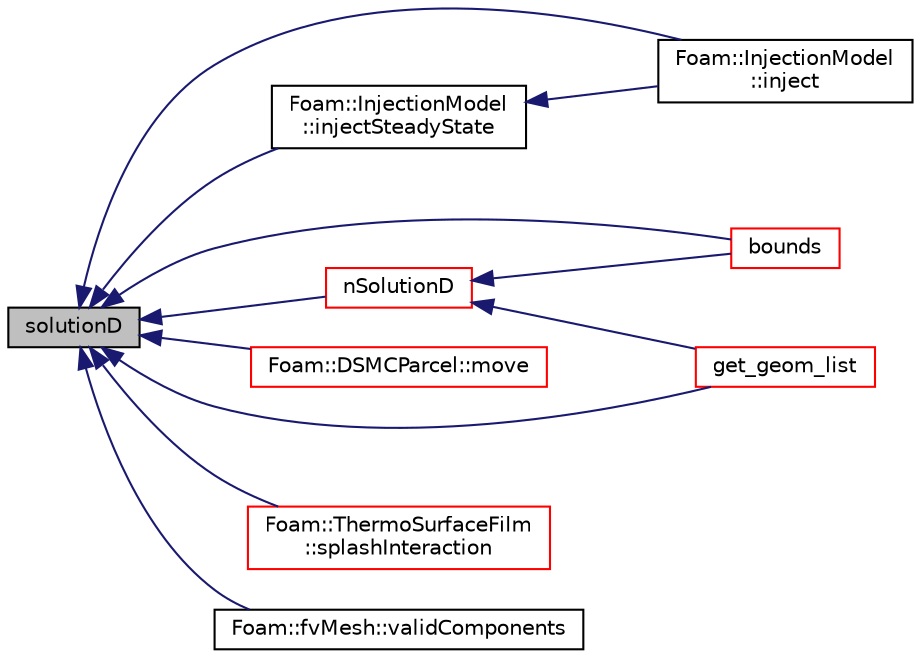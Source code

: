 digraph "solutionD"
{
  bgcolor="transparent";
  edge [fontname="Helvetica",fontsize="10",labelfontname="Helvetica",labelfontsize="10"];
  node [fontname="Helvetica",fontsize="10",shape=record];
  rankdir="LR";
  Node1 [label="solutionD",height=0.2,width=0.4,color="black", fillcolor="grey75", style="filled", fontcolor="black"];
  Node1 -> Node2 [dir="back",color="midnightblue",fontsize="10",style="solid",fontname="Helvetica"];
  Node2 [label="bounds",height=0.2,width=0.4,color="red",URL="$a01959.html#a7774f6a2399cc071ff06ba6bb6d38b26",tooltip="Return mesh bounding box. "];
  Node1 -> Node3 [dir="back",color="midnightblue",fontsize="10",style="solid",fontname="Helvetica"];
  Node3 [label="get_geom_list",height=0.2,width=0.4,color="red",URL="$a09700.html#a0bed30ccd3cd22e31f2d5064fb405dec"];
  Node1 -> Node4 [dir="back",color="midnightblue",fontsize="10",style="solid",fontname="Helvetica"];
  Node4 [label="Foam::InjectionModel\l::inject",height=0.2,width=0.4,color="black",URL="$a01120.html#ad56021712258ad92961ed1dcb0941870",tooltip="Main injection loop. "];
  Node1 -> Node5 [dir="back",color="midnightblue",fontsize="10",style="solid",fontname="Helvetica"];
  Node5 [label="Foam::InjectionModel\l::injectSteadyState",height=0.2,width=0.4,color="black",URL="$a01120.html#a9c90fd504e4159250942be6d20db9095",tooltip="Main injection loop - steady-state. "];
  Node5 -> Node4 [dir="back",color="midnightblue",fontsize="10",style="solid",fontname="Helvetica"];
  Node1 -> Node6 [dir="back",color="midnightblue",fontsize="10",style="solid",fontname="Helvetica"];
  Node6 [label="Foam::DSMCParcel::move",height=0.2,width=0.4,color="red",URL="$a00591.html#a11bc6dce932dcca261959dab510eca54",tooltip="Move the parcel. "];
  Node1 -> Node7 [dir="back",color="midnightblue",fontsize="10",style="solid",fontname="Helvetica"];
  Node7 [label="nSolutionD",height=0.2,width=0.4,color="red",URL="$a01959.html#a061a278c425f5eaa95a0a5ee973a332f",tooltip="Return the number of valid solved-for dimensions in the mesh. "];
  Node7 -> Node2 [dir="back",color="midnightblue",fontsize="10",style="solid",fontname="Helvetica"];
  Node7 -> Node3 [dir="back",color="midnightblue",fontsize="10",style="solid",fontname="Helvetica"];
  Node1 -> Node8 [dir="back",color="midnightblue",fontsize="10",style="solid",fontname="Helvetica"];
  Node8 [label="Foam::ThermoSurfaceFilm\l::splashInteraction",height=0.2,width=0.4,color="red",URL="$a02690.html#abd922aa271ed8fbecdc24d7c4c1aa8e0",tooltip="Bai parcel splash interaction model. "];
  Node1 -> Node9 [dir="back",color="midnightblue",fontsize="10",style="solid",fontname="Helvetica"];
  Node9 [label="Foam::fvMesh::validComponents",height=0.2,width=0.4,color="black",URL="$a00892.html#a4fa7db13a87121ea00043443991647f3"];
}
